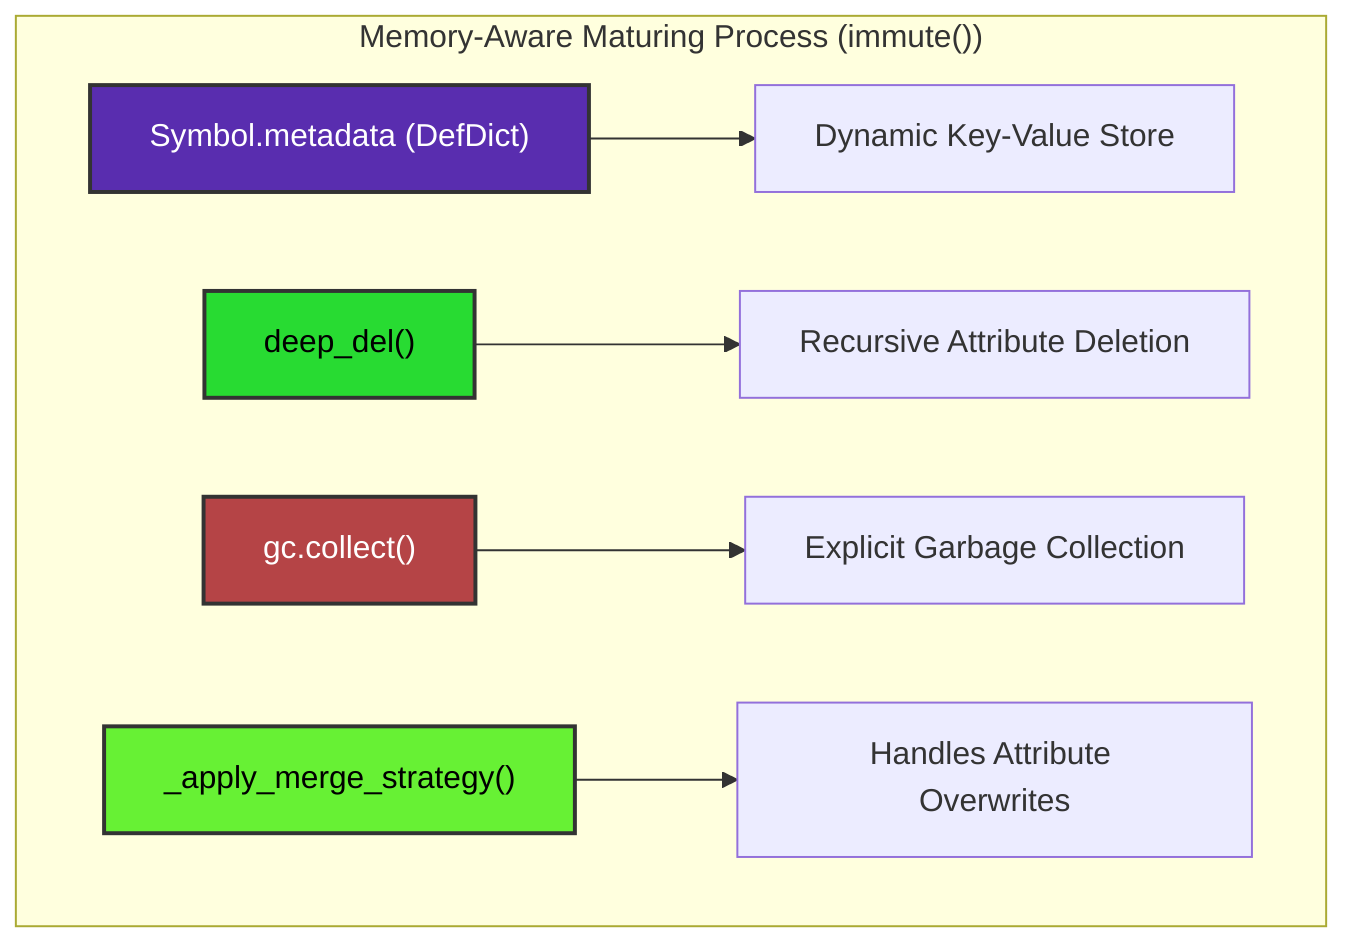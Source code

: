 graph TD
    subgraph "Memory-Aware Maturing Process #40;immute#40;#41;#41;"
        H[Symbol.metadata #40;DefDict#41;] --> I[Dynamic Key-Value Store];
        J[deep_del#40;#41;] --> K[Recursive Attribute Deletion];
        L[gc.collect#40;#41;] --> M[Explicit Garbage Collection];
        N[_apply_merge_strategy#40;#41;] --> O[Handles Attribute Overwrites];
    end

    style H fill:#592daf,stroke:#333,stroke-width:2px,color:#FFFFFF
    style J fill:#28db32,stroke:#333,stroke-width:2px,color:#000000
    style L fill:#b54446,stroke:#333,stroke-width:2px,color:#FFFFFF;
    style N fill:#67f134,stroke:#333,stroke-width:2px,color:#000000;